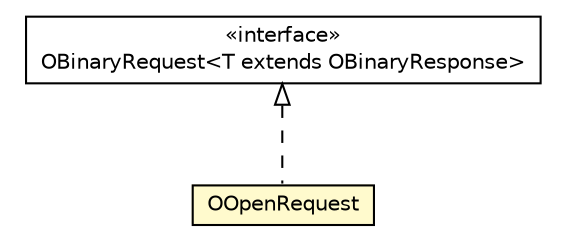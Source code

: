 #!/usr/local/bin/dot
#
# Class diagram 
# Generated by UMLGraph version R5_6-24-gf6e263 (http://www.umlgraph.org/)
#

digraph G {
	edge [fontname="Helvetica",fontsize=10,labelfontname="Helvetica",labelfontsize=10];
	node [fontname="Helvetica",fontsize=10,shape=plaintext];
	nodesep=0.25;
	ranksep=0.5;
	// com.orientechnologies.orient.client.remote.OBinaryRequest<T extends com.orientechnologies.orient.client.remote.OBinaryResponse>
	c4835015 [label=<<table title="com.orientechnologies.orient.client.remote.OBinaryRequest" border="0" cellborder="1" cellspacing="0" cellpadding="2" port="p" href="../OBinaryRequest.html">
		<tr><td><table border="0" cellspacing="0" cellpadding="1">
<tr><td align="center" balign="center"> &#171;interface&#187; </td></tr>
<tr><td align="center" balign="center"> OBinaryRequest&lt;T extends OBinaryResponse&gt; </td></tr>
		</table></td></tr>
		</table>>, URL="../OBinaryRequest.html", fontname="Helvetica", fontcolor="black", fontsize=10.0];
	// com.orientechnologies.orient.client.remote.message.OOpenRequest
	c4835115 [label=<<table title="com.orientechnologies.orient.client.remote.message.OOpenRequest" border="0" cellborder="1" cellspacing="0" cellpadding="2" port="p" bgcolor="lemonChiffon" href="./OOpenRequest.html">
		<tr><td><table border="0" cellspacing="0" cellpadding="1">
<tr><td align="center" balign="center"> OOpenRequest </td></tr>
		</table></td></tr>
		</table>>, URL="./OOpenRequest.html", fontname="Helvetica", fontcolor="black", fontsize=10.0];
	//com.orientechnologies.orient.client.remote.message.OOpenRequest implements com.orientechnologies.orient.client.remote.OBinaryRequest<T extends com.orientechnologies.orient.client.remote.OBinaryResponse>
	c4835015:p -> c4835115:p [dir=back,arrowtail=empty,style=dashed];
}

